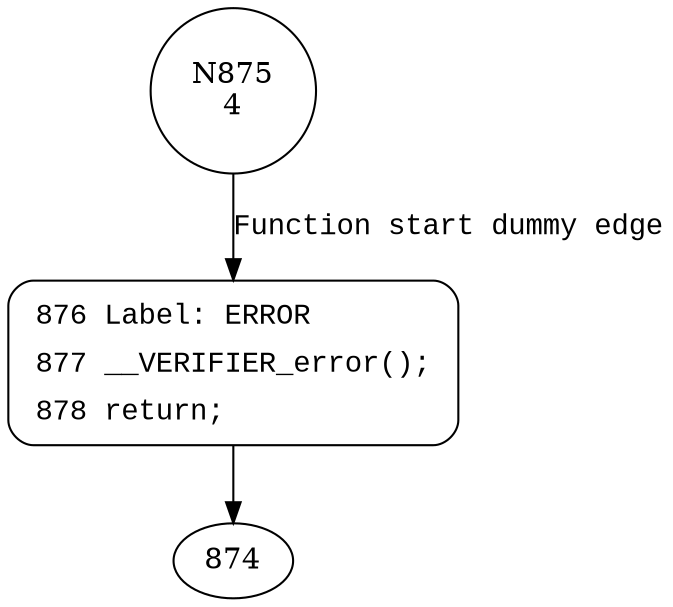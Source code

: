 digraph errorFn {
875 [shape="circle" label="N875\n4"]
876 [shape="circle" label="N876\n3"]
876 [style="filled,bold" penwidth="1" fillcolor="white" fontname="Courier New" shape="Mrecord" label=<<table border="0" cellborder="0" cellpadding="3" bgcolor="white"><tr><td align="right">876</td><td align="left">Label: ERROR</td></tr><tr><td align="right">877</td><td align="left">__VERIFIER_error();</td></tr><tr><td align="right">878</td><td align="left">return;</td></tr></table>>]
876 -> 874[label=""]
875 -> 876 [label="Function start dummy edge" fontname="Courier New"]
}